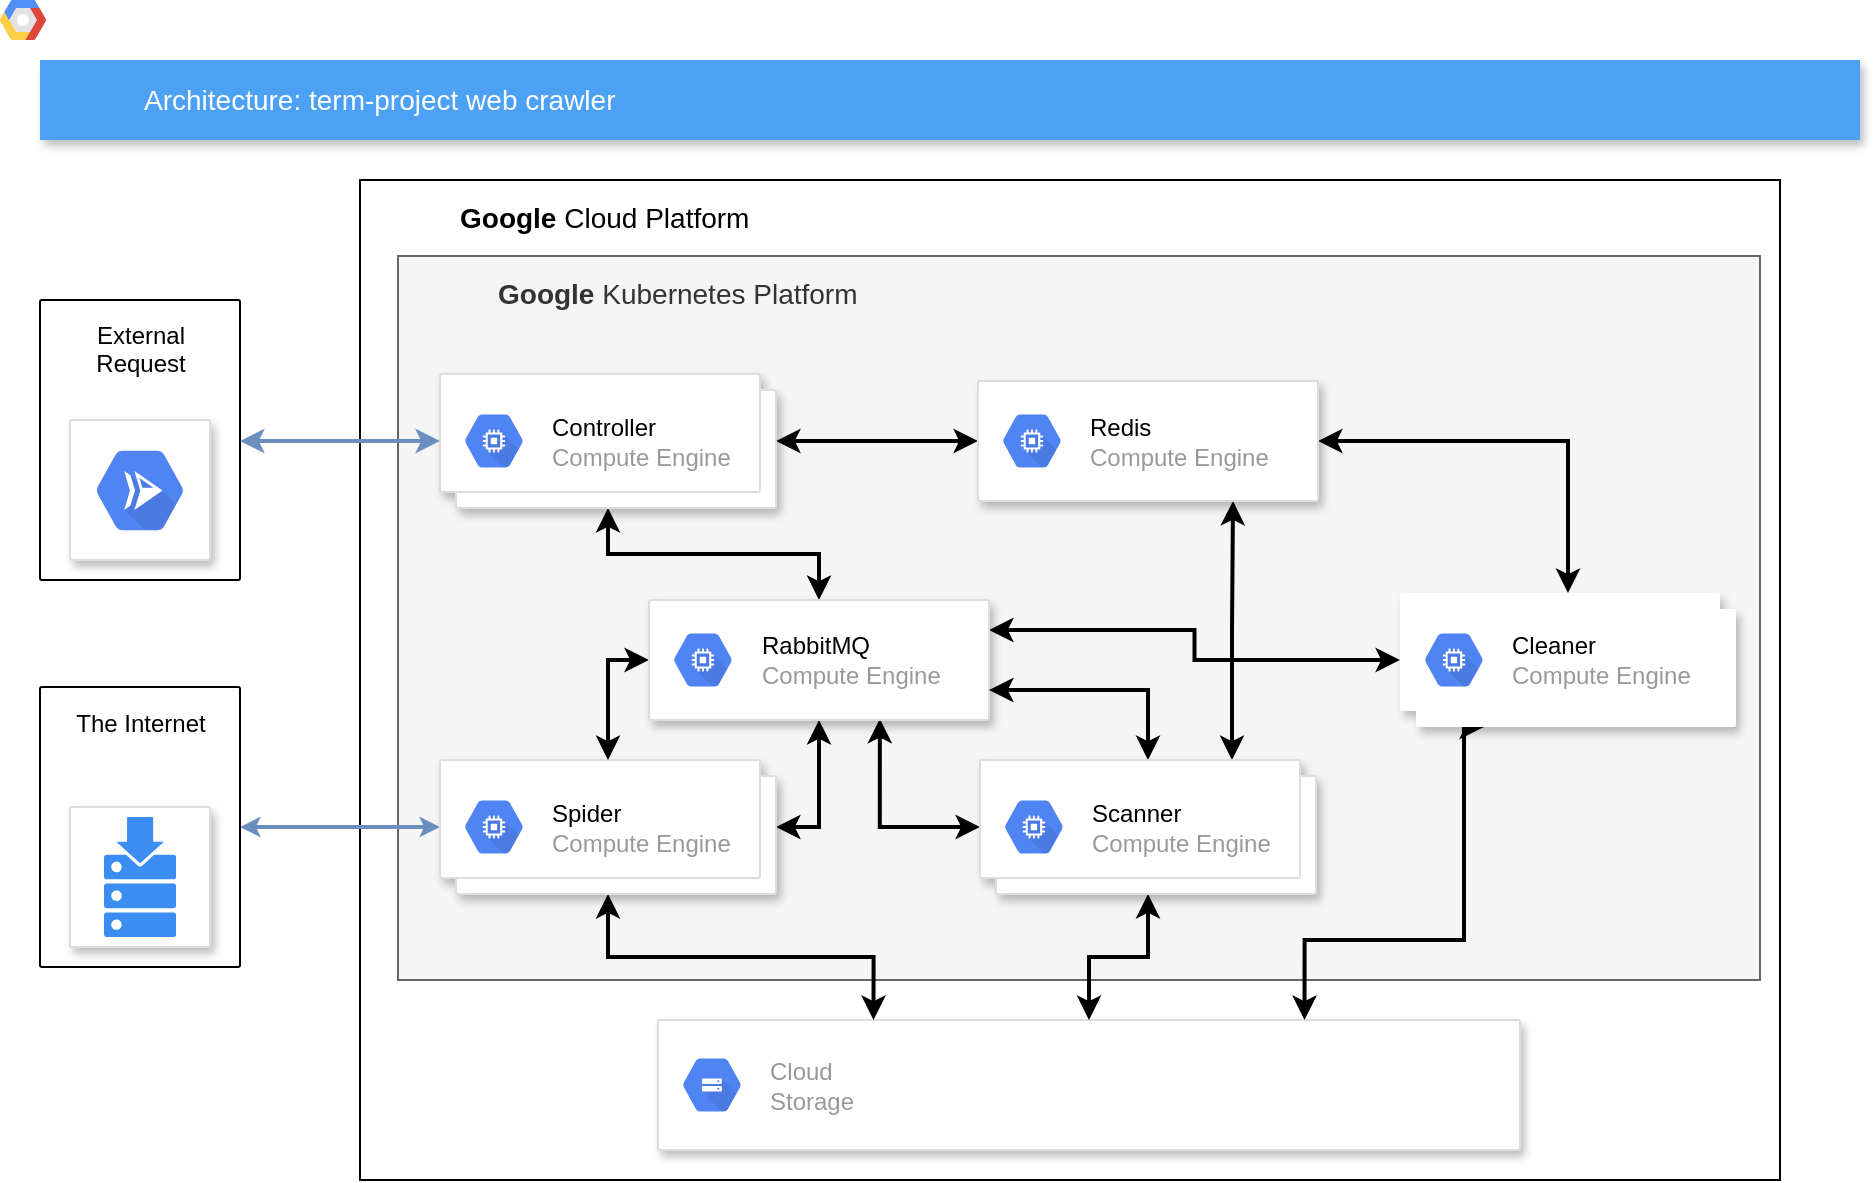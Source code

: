 <mxfile version="13.0.1" type="device"><diagram id="f106602c-feb2-e66a-4537-3a34d633f6aa" name="Page-1"><mxGraphModel dx="880" dy="790" grid="1" gridSize="10" guides="1" tooltips="1" connect="1" arrows="1" fold="1" page="1" pageScale="1" pageWidth="1169" pageHeight="827" background="#ffffff" math="0" shadow="0"><root><mxCell id="0"/><mxCell id="1" parent="0"/><mxCell id="14" value="&lt;b&gt;Google &lt;/b&gt;Cloud Platform" style="shadow=0;fontSize=14;align=left;spacing=10;9E9E9E;verticalAlign=top;spacingTop=-4;fontStyle=0;spacingLeft=40;html=1;" parent="1" vertex="1"><mxGeometry x="200" y="100" width="710" height="500" as="geometry"/></mxCell><mxCell id="0Fnp5fT_RocTNwi1xGSk-1020" value="&lt;b&gt;Google&lt;/b&gt; Kubernetes Platform" style="shadow=0;fontSize=14;align=left;spacing=10;9E9E9E;verticalAlign=top;spacingTop=-4;fontStyle=0;spacingLeft=40;html=1;fillColor=#f5f5f5;strokeColor=#666666;fontColor=#333333;" parent="1" vertex="1"><mxGeometry x="219" y="138" width="681" height="362" as="geometry"/></mxCell><mxCell id="818" value="Architecture: term-project web crawler" style="fillColor=#4DA1F5;strokeColor=none;shadow=1;gradientColor=none;fontSize=14;align=left;spacingLeft=50;fontColor=#ffffff;html=1;" parent="1" vertex="1"><mxGeometry x="40" y="40" width="910" height="40" as="geometry"/></mxCell><mxCell id="999" style="edgeStyle=orthogonalEdgeStyle;rounded=0;elbow=vertical;html=1;labelBackgroundColor=none;startFill=1;startSize=4;endArrow=classic;endFill=1;endSize=4;jettySize=auto;orthogonalLoop=1;strokeColor=#6c8ebf;strokeWidth=2;fontSize=12;fontColor=#000000;align=left;dashed=0;startArrow=classic;fillColor=#dae8fc;" parent="1" source="997" target="0Fnp5fT_RocTNwi1xGSk-1035" edge="1"><mxGeometry relative="1" as="geometry"><Array as="points"/><mxPoint x="252.138" y="232.172" as="targetPoint"/></mxGeometry></mxCell><mxCell id="0Fnp5fT_RocTNwi1xGSk-1002" value="" style="group" parent="1" vertex="1" connectable="0"><mxGeometry x="40" y="353.5" width="100" height="140" as="geometry"/></mxCell><mxCell id="997" value="The Internet" style="rounded=1;absoluteArcSize=1;arcSize=2;html=1;shadow=0;dashed=0;fontSize=12;align=center;verticalAlign=top;spacing=10;spacingTop=-4;" parent="0Fnp5fT_RocTNwi1xGSk-1002" vertex="1"><mxGeometry width="100" height="140" as="geometry"/></mxCell><mxCell id="985" value="" style="strokeColor=#dddddd;fillColor=#ffffff;shadow=1;strokeWidth=1;rounded=1;absoluteArcSize=1;arcSize=2;labelPosition=center;verticalLabelPosition=middle;align=center;verticalAlign=bottom;spacingLeft=0;fontColor=#999999;fontSize=12;whiteSpace=wrap;spacingBottom=2;html=1;" parent="0Fnp5fT_RocTNwi1xGSk-1002" vertex="1"><mxGeometry x="15" y="60" width="70" height="70" as="geometry"/></mxCell><mxCell id="0Fnp5fT_RocTNwi1xGSk-1001" value="" style="html=1;aspect=fixed;strokeColor=none;shadow=0;align=center;verticalAlign=top;fillColor=#3B8DF1;shape=mxgraph.gcp2.repository" parent="0Fnp5fT_RocTNwi1xGSk-1002" vertex="1"><mxGeometry x="32" y="65" width="36" height="60" as="geometry"/></mxCell><mxCell id="0Fnp5fT_RocTNwi1xGSk-1009" value="" style="group" parent="1" vertex="1" connectable="0"><mxGeometry x="40" y="160" width="100" height="140" as="geometry"/></mxCell><mxCell id="0Fnp5fT_RocTNwi1xGSk-1010" value="External&lt;br&gt;Request" style="rounded=1;absoluteArcSize=1;arcSize=2;html=1;shadow=0;dashed=0;fontSize=12;align=center;verticalAlign=top;spacing=10;spacingTop=-4;" parent="0Fnp5fT_RocTNwi1xGSk-1009" vertex="1"><mxGeometry width="100" height="140" as="geometry"/></mxCell><mxCell id="0Fnp5fT_RocTNwi1xGSk-1011" value="" style="strokeColor=#dddddd;fillColor=#ffffff;shadow=1;strokeWidth=1;rounded=1;absoluteArcSize=1;arcSize=2;labelPosition=center;verticalLabelPosition=middle;align=center;verticalAlign=bottom;spacingLeft=0;fontColor=#999999;fontSize=12;whiteSpace=wrap;spacingBottom=2;html=1;" parent="0Fnp5fT_RocTNwi1xGSk-1009" vertex="1"><mxGeometry x="15" y="60" width="70" height="70" as="geometry"/></mxCell><mxCell id="0Fnp5fT_RocTNwi1xGSk-1039" value="" style="html=1;fillColor=#5184F3;strokeColor=none;verticalAlign=top;labelPosition=center;verticalLabelPosition=bottom;align=center;spacingTop=-6;fontSize=11;fontStyle=1;fontColor=#999999;shape=mxgraph.gcp2.hexIcon;prIcon=cloud_run" parent="0Fnp5fT_RocTNwi1xGSk-1009" vertex="1"><mxGeometry x="17" y="66" width="66" height="58.5" as="geometry"/></mxCell><mxCell id="0Fnp5fT_RocTNwi1xGSk-1021" value="" style="shape=mxgraph.gcp2.google_cloud_platform;fillColor=#F6F6F6;strokeColor=none;shadow=0;gradientColor=none;" parent="1" vertex="1"><mxGeometry width="23" height="20" relative="1" as="geometry"><mxPoint x="20" y="10" as="offset"/></mxGeometry></mxCell><mxCell id="15" value="" style="shape=mxgraph.gcp2.google_cloud_platform;fillColor=#F6F6F6;strokeColor=none;shadow=0;gradientColor=none;" parent="1" vertex="1"><mxGeometry width="23" height="20" relative="1" as="geometry"><mxPoint x="20" y="10" as="offset"/></mxGeometry></mxCell><mxCell id="0Fnp5fT_RocTNwi1xGSk-1006" value="" style="strokeColor=#dddddd;shadow=1;strokeWidth=1;rounded=1;absoluteArcSize=1;arcSize=2;align=center;" parent="1" vertex="1"><mxGeometry x="349" y="520" width="431" height="65" as="geometry"/></mxCell><mxCell id="0Fnp5fT_RocTNwi1xGSk-1007" value="Cloud&#10;Storage" style="dashed=0;connectable=0;html=1;fillColor=#5184F3;strokeColor=none;shape=mxgraph.gcp2.hexIcon;prIcon=cloud_storage;part=1;labelPosition=right;verticalLabelPosition=middle;align=left;verticalAlign=middle;spacingLeft=5;fontColor=#999999;fontSize=12;" parent="0Fnp5fT_RocTNwi1xGSk-1006" vertex="1"><mxGeometry y="0.5" width="44" height="39" relative="1" as="geometry"><mxPoint x="5" y="-19.5" as="offset"/></mxGeometry></mxCell><mxCell id="0Fnp5fT_RocTNwi1xGSk-1042" style="edgeStyle=orthogonalEdgeStyle;rounded=0;orthogonalLoop=1;jettySize=auto;html=1;exitX=0.5;exitY=1;exitDx=0;exitDy=0;startArrow=classic;startFill=1;endArrow=classic;endFill=1;strokeWidth=2;" parent="1" source="0Fnp5fT_RocTNwi1xGSk-1032" target="0Fnp5fT_RocTNwi1xGSk-1037" edge="1"><mxGeometry relative="1" as="geometry"/></mxCell><mxCell id="0Fnp5fT_RocTNwi1xGSk-1053" style="edgeStyle=orthogonalEdgeStyle;rounded=0;orthogonalLoop=1;jettySize=auto;html=1;exitX=1;exitY=0.5;exitDx=0;exitDy=0;startArrow=classic;startFill=1;endArrow=classic;endFill=1;strokeWidth=2;" parent="1" source="0Fnp5fT_RocTNwi1xGSk-1032" target="0Fnp5fT_RocTNwi1xGSk-1051" edge="1"><mxGeometry relative="1" as="geometry"/></mxCell><mxCell id="0Fnp5fT_RocTNwi1xGSk-1032" value="" style="shape=mxgraph.gcp2.doubleRect;strokeColor=#dddddd;shadow=1;strokeWidth=1;align=center;" parent="1" vertex="1"><mxGeometry x="240" y="197" width="168" height="67" as="geometry"/></mxCell><mxCell id="0Fnp5fT_RocTNwi1xGSk-1033" value="&lt;font color=&quot;#000000&quot;&gt;Controller&lt;/font&gt;&lt;br&gt;Compute Engine" style="dashed=0;connectable=0;html=1;fillColor=#5184F3;strokeColor=none;shape=mxgraph.gcp2.hexIcon;prIcon=compute_engine;part=1;labelPosition=right;verticalLabelPosition=middle;align=left;verticalAlign=middle;spacingLeft=5;fontColor=#999999;fontSize=12;" parent="0Fnp5fT_RocTNwi1xGSk-1032" vertex="1"><mxGeometry y="0.5" width="44" height="39" relative="1" as="geometry"><mxPoint x="5" y="-19.5" as="offset"/></mxGeometry></mxCell><mxCell id="0Fnp5fT_RocTNwi1xGSk-1034" style="edgeStyle=orthogonalEdgeStyle;rounded=0;orthogonalLoop=1;jettySize=auto;html=1;entryX=0;entryY=0.5;entryDx=0;entryDy=0;startArrow=classic;startFill=1;endArrow=classic;endFill=1;strokeWidth=2;fillColor=#dae8fc;strokeColor=#6c8ebf;" parent="1" source="0Fnp5fT_RocTNwi1xGSk-1010" target="0Fnp5fT_RocTNwi1xGSk-1032" edge="1"><mxGeometry relative="1" as="geometry"><Array as="points"><mxPoint x="190" y="230"/></Array></mxGeometry></mxCell><mxCell id="0Fnp5fT_RocTNwi1xGSk-1045" style="edgeStyle=orthogonalEdgeStyle;rounded=0;orthogonalLoop=1;jettySize=auto;html=1;exitX=0.5;exitY=1;exitDx=0;exitDy=0;startArrow=classic;startFill=1;endArrow=classic;endFill=1;strokeWidth=2;entryX=0.25;entryY=0;entryDx=0;entryDy=0;" parent="1" source="0Fnp5fT_RocTNwi1xGSk-1035" target="0Fnp5fT_RocTNwi1xGSk-1006" edge="1"><mxGeometry relative="1" as="geometry"/></mxCell><mxCell id="0Fnp5fT_RocTNwi1xGSk-1048" style="edgeStyle=orthogonalEdgeStyle;rounded=0;orthogonalLoop=1;jettySize=auto;html=1;exitX=1;exitY=0.5;exitDx=0;exitDy=0;entryX=0.5;entryY=1;entryDx=0;entryDy=0;startArrow=classic;startFill=1;endArrow=classic;endFill=1;strokeWidth=2;" parent="1" source="0Fnp5fT_RocTNwi1xGSk-1035" target="0Fnp5fT_RocTNwi1xGSk-1037" edge="1"><mxGeometry relative="1" as="geometry"/></mxCell><mxCell id="0Fnp5fT_RocTNwi1xGSk-1035" value="" style="shape=mxgraph.gcp2.doubleRect;strokeColor=#dddddd;shadow=1;strokeWidth=1;align=center;" parent="1" vertex="1"><mxGeometry x="240" y="390" width="168" height="67" as="geometry"/></mxCell><mxCell id="0Fnp5fT_RocTNwi1xGSk-1036" value="&lt;font color=&quot;#000000&quot;&gt;Spider&lt;/font&gt;&lt;br&gt;Compute Engine" style="dashed=0;connectable=0;html=1;fillColor=#5184F3;strokeColor=none;shape=mxgraph.gcp2.hexIcon;prIcon=compute_engine;part=1;labelPosition=right;verticalLabelPosition=middle;align=left;verticalAlign=middle;spacingLeft=5;fontColor=#999999;fontSize=12;" parent="0Fnp5fT_RocTNwi1xGSk-1035" vertex="1"><mxGeometry y="0.5" width="44" height="39" relative="1" as="geometry"><mxPoint x="5" y="-19.5" as="offset"/></mxGeometry></mxCell><mxCell id="0Fnp5fT_RocTNwi1xGSk-1044" style="edgeStyle=orthogonalEdgeStyle;rounded=0;orthogonalLoop=1;jettySize=auto;html=1;exitX=0;exitY=0.5;exitDx=0;exitDy=0;entryX=0.5;entryY=0;entryDx=0;entryDy=0;startArrow=classic;startFill=1;endArrow=classic;endFill=1;strokeWidth=2;" parent="1" source="0Fnp5fT_RocTNwi1xGSk-1037" target="0Fnp5fT_RocTNwi1xGSk-1035" edge="1"><mxGeometry relative="1" as="geometry"/></mxCell><mxCell id="0Fnp5fT_RocTNwi1xGSk-1049" style="edgeStyle=orthogonalEdgeStyle;rounded=0;orthogonalLoop=1;jettySize=auto;html=1;exitX=0.679;exitY=0.99;exitDx=0;exitDy=0;entryX=0;entryY=0.5;entryDx=0;entryDy=0;startArrow=classic;startFill=1;endArrow=classic;endFill=1;strokeWidth=2;exitPerimeter=0;" parent="1" source="0Fnp5fT_RocTNwi1xGSk-1037" target="0Fnp5fT_RocTNwi1xGSk-1046" edge="1"><mxGeometry relative="1" as="geometry"/></mxCell><mxCell id="IzZqUgpOyxwN58l1Rbno-1001" style="edgeStyle=orthogonalEdgeStyle;rounded=0;orthogonalLoop=1;jettySize=auto;html=1;exitX=1;exitY=0.25;exitDx=0;exitDy=0;startArrow=classic;startFill=1;strokeWidth=2;" parent="1" source="0Fnp5fT_RocTNwi1xGSk-1037" target="IzZqUgpOyxwN58l1Rbno-999" edge="1"><mxGeometry relative="1" as="geometry"><mxPoint x="710" y="326" as="targetPoint"/></mxGeometry></mxCell><mxCell id="0Fnp5fT_RocTNwi1xGSk-1037" value="" style="strokeColor=#dddddd;shadow=1;strokeWidth=1;rounded=1;absoluteArcSize=1;arcSize=2;align=center;" parent="1" vertex="1"><mxGeometry x="344.5" y="310" width="170" height="60" as="geometry"/></mxCell><mxCell id="0Fnp5fT_RocTNwi1xGSk-1038" value="&lt;font color=&quot;#000000&quot;&gt;RabbitMQ&lt;/font&gt;&lt;br&gt;Compute Engine" style="dashed=0;connectable=0;html=1;fillColor=#5184F3;strokeColor=none;shape=mxgraph.gcp2.hexIcon;prIcon=compute_engine;part=1;labelPosition=right;verticalLabelPosition=middle;align=left;verticalAlign=middle;spacingLeft=5;fontColor=#999999;fontSize=12;" parent="0Fnp5fT_RocTNwi1xGSk-1037" vertex="1"><mxGeometry y="0.5" width="44" height="39" relative="1" as="geometry"><mxPoint x="5" y="-19.5" as="offset"/></mxGeometry></mxCell><mxCell id="0Fnp5fT_RocTNwi1xGSk-1050" style="edgeStyle=orthogonalEdgeStyle;rounded=0;orthogonalLoop=1;jettySize=auto;html=1;exitX=0.5;exitY=1;exitDx=0;exitDy=0;entryX=0.5;entryY=0;entryDx=0;entryDy=0;startArrow=classic;startFill=1;endArrow=classic;endFill=1;strokeWidth=2;" parent="1" source="0Fnp5fT_RocTNwi1xGSk-1046" target="0Fnp5fT_RocTNwi1xGSk-1006" edge="1"><mxGeometry relative="1" as="geometry"/></mxCell><mxCell id="0Fnp5fT_RocTNwi1xGSk-1054" style="edgeStyle=orthogonalEdgeStyle;rounded=0;orthogonalLoop=1;jettySize=auto;html=1;exitX=0.75;exitY=0;exitDx=0;exitDy=0;startArrow=classic;startFill=1;endArrow=classic;endFill=1;strokeWidth=2;entryX=0.75;entryY=1;entryDx=0;entryDy=0;" parent="1" source="0Fnp5fT_RocTNwi1xGSk-1046" target="0Fnp5fT_RocTNwi1xGSk-1051" edge="1"><mxGeometry relative="1" as="geometry"/></mxCell><mxCell id="0Fnp5fT_RocTNwi1xGSk-1063" style="edgeStyle=orthogonalEdgeStyle;rounded=0;orthogonalLoop=1;jettySize=auto;html=1;exitX=0.5;exitY=0;exitDx=0;exitDy=0;entryX=1;entryY=0.75;entryDx=0;entryDy=0;startArrow=classic;startFill=1;endArrow=classic;endFill=1;strokeWidth=2;fontColor=#808080;" parent="1" source="0Fnp5fT_RocTNwi1xGSk-1046" target="0Fnp5fT_RocTNwi1xGSk-1037" edge="1"><mxGeometry relative="1" as="geometry"/></mxCell><mxCell id="0Fnp5fT_RocTNwi1xGSk-1046" value="" style="shape=mxgraph.gcp2.doubleRect;strokeColor=#dddddd;shadow=1;strokeWidth=1;align=center;" parent="1" vertex="1"><mxGeometry x="510" y="390" width="168" height="67" as="geometry"/></mxCell><mxCell id="0Fnp5fT_RocTNwi1xGSk-1047" value="&lt;font color=&quot;#000000&quot;&gt;Scanner&lt;/font&gt;&lt;br&gt;Compute Engine" style="dashed=0;connectable=0;html=1;fillColor=#5184F3;strokeColor=none;shape=mxgraph.gcp2.hexIcon;prIcon=compute_engine;part=1;labelPosition=right;verticalLabelPosition=middle;align=left;verticalAlign=middle;spacingLeft=5;fontColor=#999999;fontSize=12;" parent="0Fnp5fT_RocTNwi1xGSk-1046" vertex="1"><mxGeometry y="0.5" width="44" height="39" relative="1" as="geometry"><mxPoint x="5" y="-19.5" as="offset"/></mxGeometry></mxCell><mxCell id="IzZqUgpOyxwN58l1Rbno-1002" style="edgeStyle=orthogonalEdgeStyle;rounded=0;orthogonalLoop=1;jettySize=auto;html=1;exitX=1;exitY=0.5;exitDx=0;exitDy=0;startArrow=classic;startFill=1;strokeWidth=2;" parent="1" source="0Fnp5fT_RocTNwi1xGSk-1051" target="IzZqUgpOyxwN58l1Rbno-999" edge="1"><mxGeometry relative="1" as="geometry"/></mxCell><mxCell id="0Fnp5fT_RocTNwi1xGSk-1051" value="" style="strokeColor=#dddddd;shadow=1;strokeWidth=1;rounded=1;absoluteArcSize=1;arcSize=2;align=center;" parent="1" vertex="1"><mxGeometry x="509" y="200.5" width="170" height="60" as="geometry"/></mxCell><mxCell id="0Fnp5fT_RocTNwi1xGSk-1052" value="&lt;font color=&quot;#000000&quot;&gt;Redis&lt;/font&gt;&lt;br&gt;Compute Engine" style="dashed=0;connectable=0;html=1;fillColor=#5184F3;strokeColor=none;shape=mxgraph.gcp2.hexIcon;prIcon=compute_engine;part=1;labelPosition=right;verticalLabelPosition=middle;align=left;verticalAlign=middle;spacingLeft=5;fontColor=#999999;fontSize=12;" parent="0Fnp5fT_RocTNwi1xGSk-1051" vertex="1"><mxGeometry y="0.5" width="44" height="39" relative="1" as="geometry"><mxPoint x="5" y="-19.5" as="offset"/></mxGeometry></mxCell><mxCell id="IzZqUgpOyxwN58l1Rbno-1003" style="edgeStyle=orthogonalEdgeStyle;rounded=0;orthogonalLoop=1;jettySize=auto;html=1;exitX=0.25;exitY=1;exitDx=0;exitDy=0;entryX=0.75;entryY=0;entryDx=0;entryDy=0;startArrow=classic;startFill=1;strokeWidth=2;" parent="1" source="IzZqUgpOyxwN58l1Rbno-999" target="0Fnp5fT_RocTNwi1xGSk-1006" edge="1"><mxGeometry relative="1" as="geometry"><Array as="points"><mxPoint x="752" y="480"/><mxPoint x="672" y="480"/></Array></mxGeometry></mxCell><mxCell id="IzZqUgpOyxwN58l1Rbno-999" value="" style="shape=mxgraph.gcp2.doubleRect;strokeColor=none;shadow=1;strokeWidth=1;align=center;fillColor=#ffffff;" parent="1" vertex="1"><mxGeometry x="720" y="306.5" width="168" height="67" as="geometry"/></mxCell><mxCell id="IzZqUgpOyxwN58l1Rbno-1000" value="&lt;font color=&quot;#000000&quot;&gt;Cleaner&lt;/font&gt;&lt;br&gt;Compute Engine" style="dashed=0;connectable=0;html=1;fillColor=#5184F3;strokeColor=none;shape=mxgraph.gcp2.hexIcon;prIcon=compute_engine;part=1;labelPosition=right;verticalLabelPosition=middle;align=left;verticalAlign=middle;spacingLeft=5;fontColor=#999999;fontSize=12;" parent="IzZqUgpOyxwN58l1Rbno-999" vertex="1"><mxGeometry y="0.5" width="44" height="39" relative="1" as="geometry"><mxPoint x="5" y="-19.5" as="offset"/></mxGeometry></mxCell></root></mxGraphModel></diagram></mxfile>